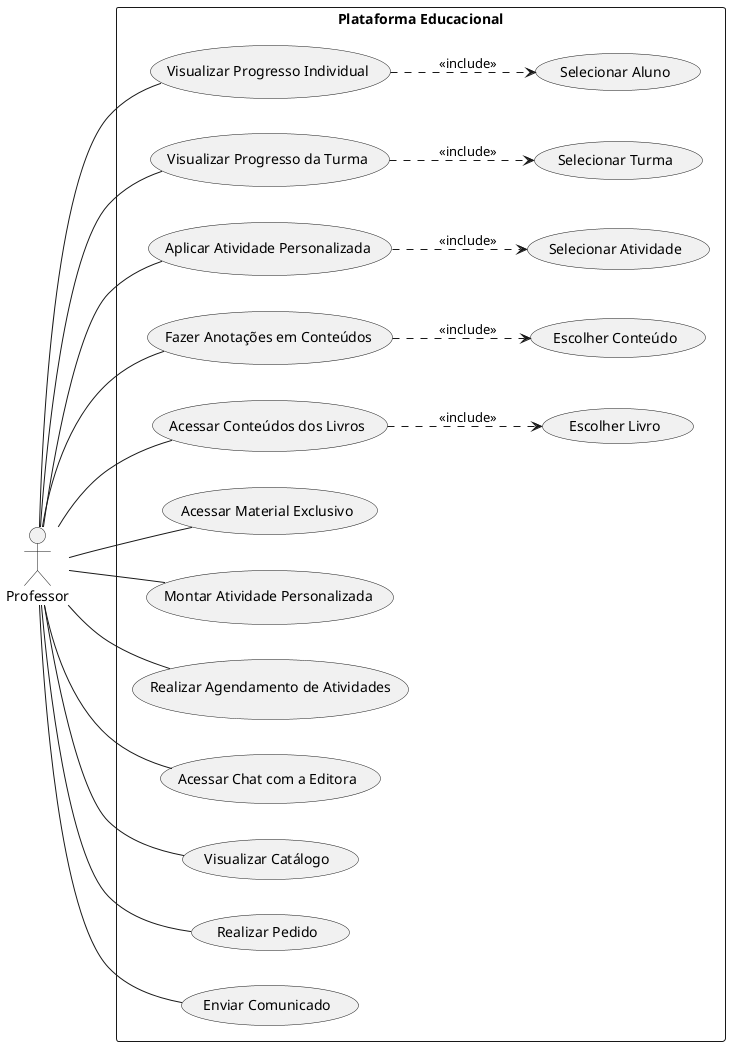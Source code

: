 @startuml
left to right direction

:Professor: as professor

rectangle "Plataforma Educacional" {
  (Acessar Conteúdos dos Livros) as acessar_conteudos_livros
  (Escolher Livro) as escolher_livro
  (Fazer Anotações em Conteúdos) as fazer_anotacoes
  (Escolher Conteúdo) as escolher_conteudo
  (Acessar Material Exclusivo) as acessar_material_exclusivo
  (Montar Atividade Personalizada) as montar_atividade_personalizada
  (Aplicar Atividade Personalizada) as aplicar_atividade_personalizada
  (Selecionar Atividade) as selecionar_atividade
  (Visualizar Progresso da Turma) as visualizar_progresso_turma
  (Selecionar Turma) as selecionar_turma
  (Visualizar Progresso Individual) as visualizar_progresso_individual
  (Selecionar Aluno) as selecionar_aluno
  (Realizar Agendamento de Atividades) as realizar_agendamento_atividades
  (Acessar Chat com a Editora) as acessar_chat_editora
  (Visualizar Catálogo) as visualizar_catalogo
  (Realizar Pedido) as realizar_pedido
  (Enviar Comunicado) as enviar_comunicado
}

professor -- acessar_conteudos_livros
professor -- fazer_anotacoes
professor -- acessar_material_exclusivo
professor -- montar_atividade_personalizada
professor -- aplicar_atividade_personalizada
professor -- visualizar_progresso_turma
professor -- visualizar_progresso_individual
professor -- realizar_agendamento_atividades
professor -- acessar_chat_editora
professor -- visualizar_catalogo
professor -- realizar_pedido
professor -- enviar_comunicado

escolher_livro <.up. acessar_conteudos_livros : <<include>>
escolher_conteudo <.up. fazer_anotacoes : <<include>>
selecionar_atividade <.up. aplicar_atividade_personalizada : <<include>>
selecionar_turma <.up. visualizar_progresso_turma : <<include>>
selecionar_aluno <.up. visualizar_progresso_individual : <<include>>


@enduml